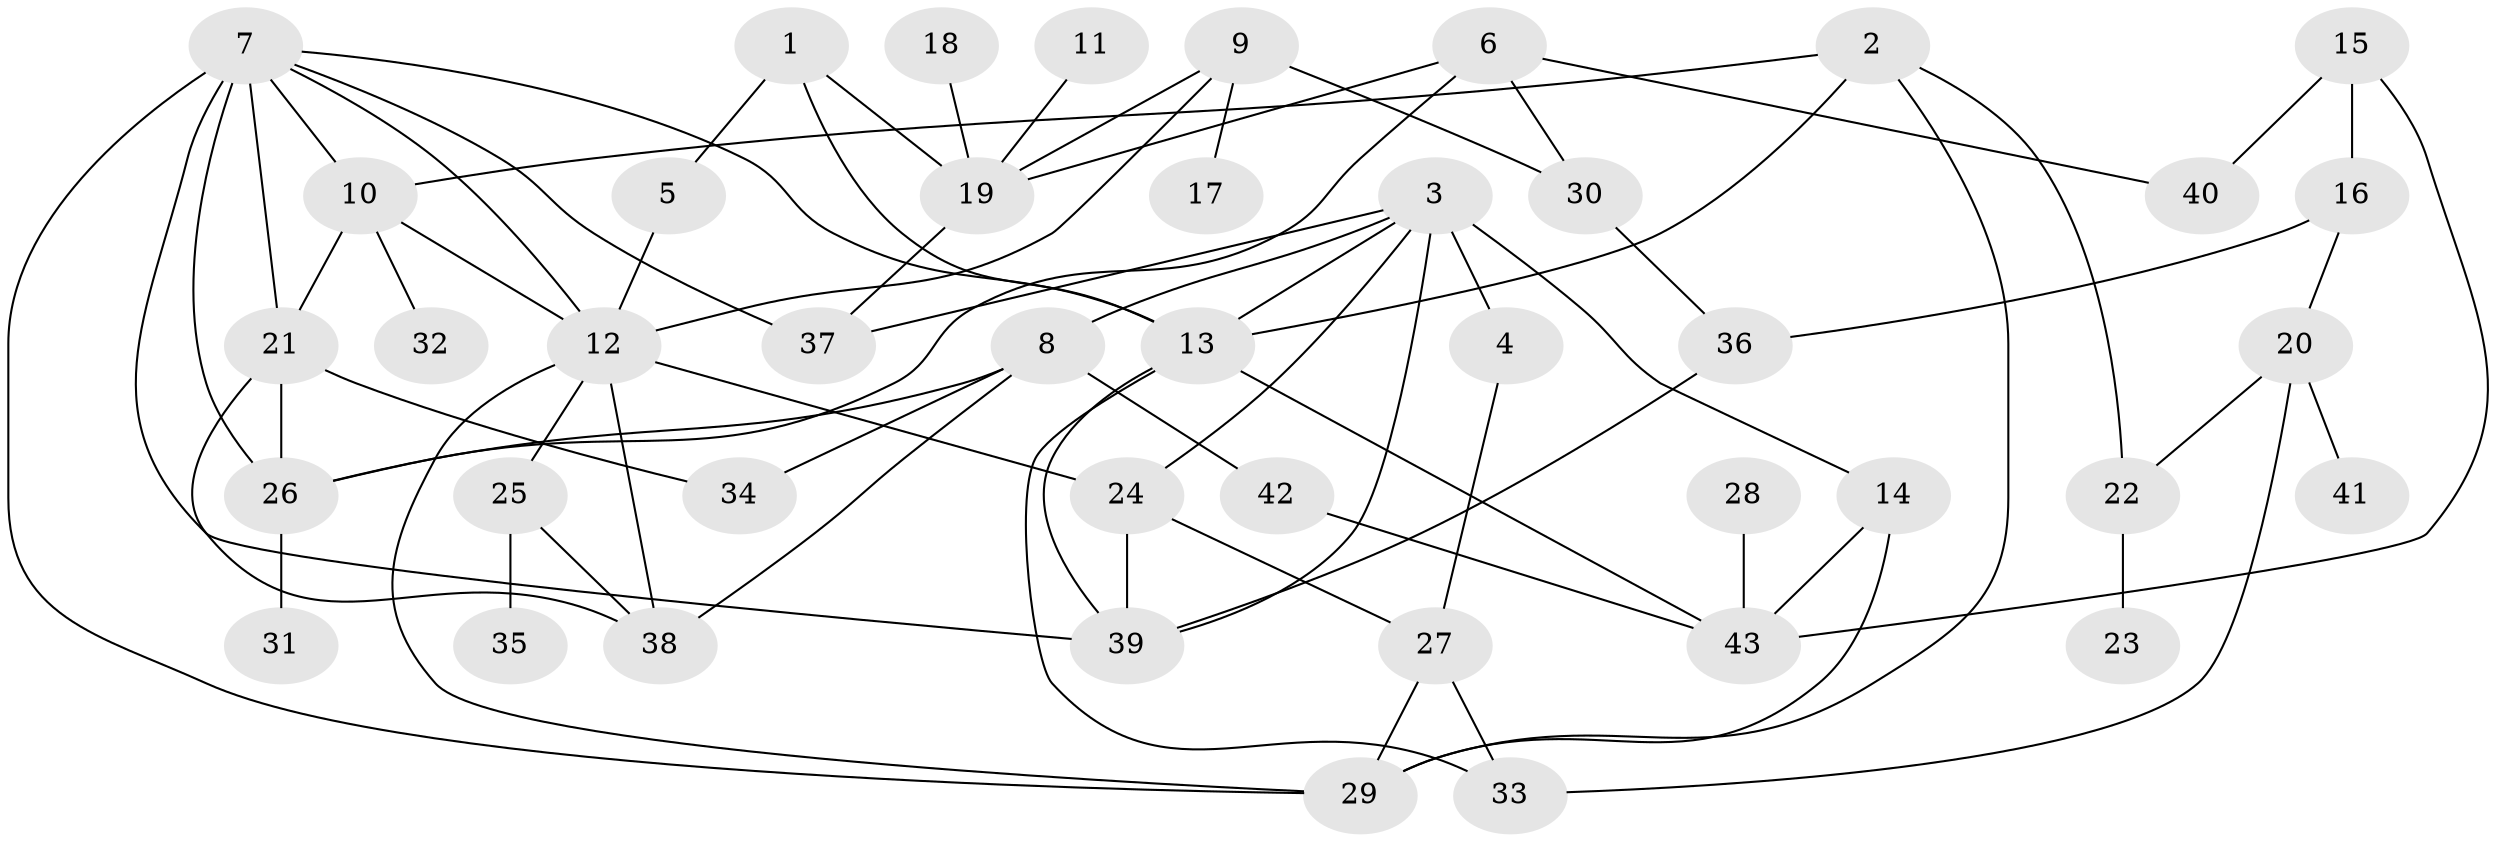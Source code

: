 // original degree distribution, {8: 0.028169014084507043, 6: 0.056338028169014086, 3: 0.28169014084507044, 4: 0.1267605633802817, 1: 0.2112676056338028, 2: 0.22535211267605634, 5: 0.056338028169014086, 7: 0.014084507042253521}
// Generated by graph-tools (version 1.1) at 2025/36/03/04/25 23:36:00]
// undirected, 43 vertices, 74 edges
graph export_dot {
  node [color=gray90,style=filled];
  1;
  2;
  3;
  4;
  5;
  6;
  7;
  8;
  9;
  10;
  11;
  12;
  13;
  14;
  15;
  16;
  17;
  18;
  19;
  20;
  21;
  22;
  23;
  24;
  25;
  26;
  27;
  28;
  29;
  30;
  31;
  32;
  33;
  34;
  35;
  36;
  37;
  38;
  39;
  40;
  41;
  42;
  43;
  1 -- 5 [weight=1.0];
  1 -- 13 [weight=1.0];
  1 -- 19 [weight=2.0];
  2 -- 10 [weight=1.0];
  2 -- 13 [weight=1.0];
  2 -- 22 [weight=1.0];
  2 -- 29 [weight=1.0];
  3 -- 4 [weight=1.0];
  3 -- 8 [weight=1.0];
  3 -- 13 [weight=1.0];
  3 -- 14 [weight=1.0];
  3 -- 24 [weight=1.0];
  3 -- 37 [weight=1.0];
  3 -- 39 [weight=1.0];
  4 -- 27 [weight=1.0];
  5 -- 12 [weight=1.0];
  6 -- 19 [weight=1.0];
  6 -- 26 [weight=1.0];
  6 -- 30 [weight=1.0];
  6 -- 40 [weight=1.0];
  7 -- 10 [weight=1.0];
  7 -- 12 [weight=1.0];
  7 -- 13 [weight=1.0];
  7 -- 21 [weight=3.0];
  7 -- 26 [weight=1.0];
  7 -- 29 [weight=1.0];
  7 -- 37 [weight=1.0];
  7 -- 39 [weight=1.0];
  8 -- 26 [weight=1.0];
  8 -- 34 [weight=1.0];
  8 -- 38 [weight=1.0];
  8 -- 42 [weight=1.0];
  9 -- 12 [weight=1.0];
  9 -- 17 [weight=1.0];
  9 -- 19 [weight=1.0];
  9 -- 30 [weight=1.0];
  10 -- 12 [weight=1.0];
  10 -- 21 [weight=1.0];
  10 -- 32 [weight=1.0];
  11 -- 19 [weight=1.0];
  12 -- 24 [weight=1.0];
  12 -- 25 [weight=1.0];
  12 -- 29 [weight=1.0];
  12 -- 38 [weight=1.0];
  13 -- 33 [weight=1.0];
  13 -- 39 [weight=1.0];
  13 -- 43 [weight=1.0];
  14 -- 29 [weight=1.0];
  14 -- 43 [weight=1.0];
  15 -- 16 [weight=1.0];
  15 -- 40 [weight=1.0];
  15 -- 43 [weight=1.0];
  16 -- 20 [weight=1.0];
  16 -- 36 [weight=1.0];
  18 -- 19 [weight=1.0];
  19 -- 37 [weight=1.0];
  20 -- 22 [weight=1.0];
  20 -- 33 [weight=1.0];
  20 -- 41 [weight=1.0];
  21 -- 26 [weight=1.0];
  21 -- 34 [weight=1.0];
  21 -- 38 [weight=1.0];
  22 -- 23 [weight=1.0];
  24 -- 27 [weight=1.0];
  24 -- 39 [weight=1.0];
  25 -- 35 [weight=1.0];
  25 -- 38 [weight=1.0];
  26 -- 31 [weight=1.0];
  27 -- 29 [weight=1.0];
  27 -- 33 [weight=1.0];
  28 -- 43 [weight=1.0];
  30 -- 36 [weight=1.0];
  36 -- 39 [weight=1.0];
  42 -- 43 [weight=1.0];
}
